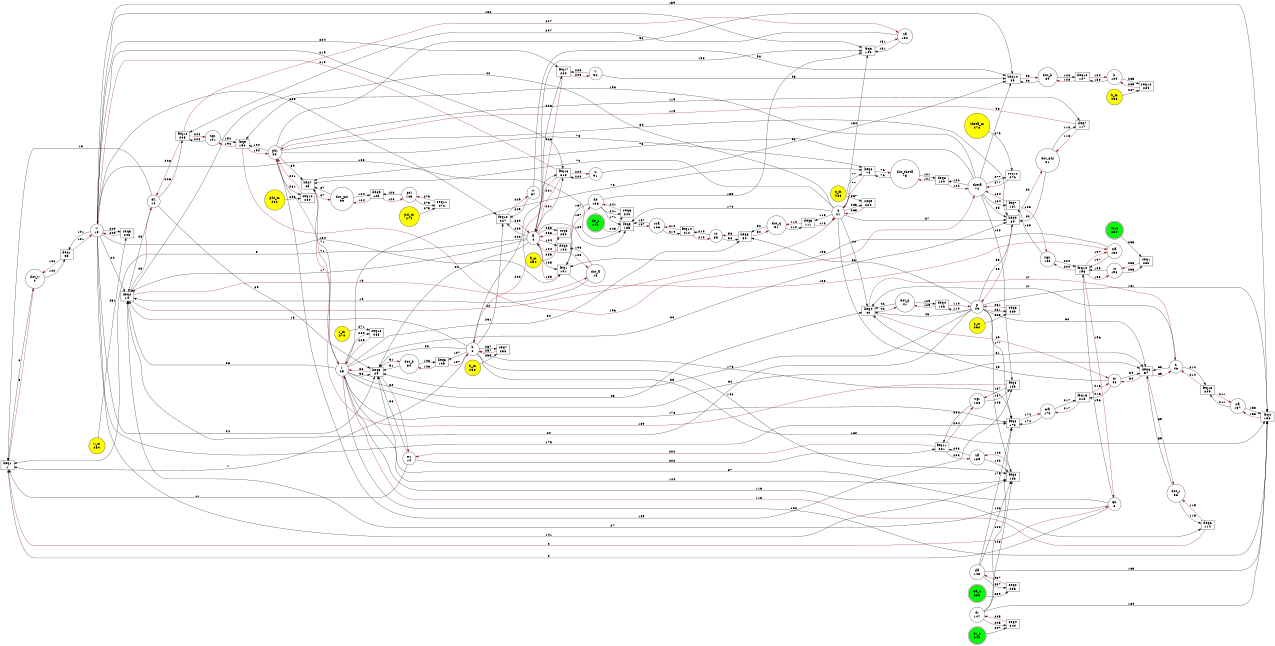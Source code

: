 digraph G {
rankdir = LR;
size ="8.5"
node [shape = box, fillcolor = white, style = filled, label="keq1
1"]; keq1;
node [shape = box, fillcolor = white, style = filled, label="keq2
14"]; keq2;
node [shape = box, fillcolor = white, style = filled, label="keq3
29"]; keq3;
node [shape = box, fillcolor = white, style = filled, label="keq4
40"]; keq4;
node [shape = box, fillcolor = white, style = filled, label="keq5
50"]; keq5;
node [shape = box, fillcolor = white, style = filled, label="keq6
57"]; keq6;
node [shape = box, fillcolor = white, style = filled, label="keq7
65"]; keq7;
node [shape = box, fillcolor = white, style = filled, label="keq8
74"]; keq8;
node [shape = box, fillcolor = white, style = filled, label="keq9
80"]; keq9;
node [shape = box, fillcolor = white, style = filled, label="keq10
88"]; keq10;
node [shape = box, fillcolor = white, style = filled, label="deq1
99"]; deq1;
node [shape = box, fillcolor = white, style = filled, label="deq2
102"]; deq2;
node [shape = box, fillcolor = white, style = filled, label="deq3
105"]; deq3;
node [shape = box, fillcolor = white, style = filled, label="deq4
108"]; deq4;
node [shape = box, fillcolor = white, style = filled, label="deq5
111"]; deq5;
node [shape = box, fillcolor = white, style = filled, label="deq6
114"]; deq6;
node [shape = box, fillcolor = white, style = filled, label="deq7
117"]; deq7;
node [shape = box, fillcolor = white, style = filled, label="deq8
120"]; deq8;
node [shape = box, fillcolor = white, style = filled, label="deq9
123"]; deq9;
node [shape = box, fillcolor = white, style = filled, label="deq10
127"]; deq10;
node [shape = box, fillcolor = white, style = filled, label="feq1
131"]; feq1;
node [shape = box, fillcolor = white, style = filled, label="feq2
138"]; feq2;
node [shape = box, fillcolor = white, style = filled, label="feq3
149"]; feq3;
node [shape = box, fillcolor = white, style = filled, label="feq4
156"]; feq4;
node [shape = box, fillcolor = white, style = filled, label="feq5
165"]; feq5;
node [shape = box, fillcolor = white, style = filled, label="feq6
172"]; feq6;
node [shape = box, fillcolor = white, style = filled, label="feq7
181"]; feq7;
node [shape = box, fillcolor = white, style = filled, label="feq8
185"]; feq8;
node [shape = box, fillcolor = white, style = filled, label="feq9
190"]; feq9;
node [shape = box, fillcolor = white, style = filled, label="feq10
195"]; feq10;
node [shape = box, fillcolor = white, style = filled, label="feq11
201"]; feq11;
node [shape = box, fillcolor = white, style = filled, label="feq12
205"]; feq12;
node [shape = box, fillcolor = white, style = filled, label="feq13
209"]; feq13;
node [shape = box, fillcolor = white, style = filled, label="feq14
212"]; feq14;
node [shape = box, fillcolor = white, style = filled, label="feq15
215"]; feq15;
node [shape = box, fillcolor = white, style = filled, label="feq16
218"]; feq16;
node [shape = box, fillcolor = white, style = filled, label="feq17
223"]; feq17;
node [shape = box, fillcolor = white, style = filled, label="feq18
227"]; feq18;
node [shape = box, fillcolor = white, style = filled, label="seq1
232"]; seq1;
node [shape = box, fillcolor = white, style = filled, label="seq2
236"]; seq2;
node [shape = box, fillcolor = white, style = filled, label="seq3
240"]; seq3;
node [shape = box, fillcolor = white, style = filled, label="seq4
244"]; seq4;
node [shape = box, fillcolor = white, style = filled, label="seq5
248"]; seq5;
node [shape = box, fillcolor = white, style = filled, label="seq6
252"]; seq6;
node [shape = box, fillcolor = white, style = filled, label="seq7
256"]; seq7;
node [shape = box, fillcolor = white, style = filled, label="seq8
260"]; seq8;
node [shape = box, fillcolor = white, style = filled, label="seq9
264"]; seq9;
node [shape = box, fillcolor = white, style = filled, label="seq10
268"]; seq10;
node [shape = box, fillcolor = white, style = filled, label="seq11
272"]; seq11;
node [shape = box, fillcolor = white, style = filled, label="seq12
276"]; seq12;
node [shape = box, fillcolor = white, style = filled, label="seq13
280"]; seq13;
node [shape = box, fillcolor = white, style = filled, label="seq14
284"]; seq14;
node [shape = circle, fillcolor = white, style = filled, label="dot_V
2"]; dot_V;
node [shape = circle, fillcolor = white, style = filled, label="a
4"]; a;
node [shape = circle, fillcolor = white, style = filled, label="b
6"]; b;
node [shape = circle, fillcolor = white, style = filled, label="Fx
8"]; Fx;
node [shape = circle, fillcolor = white, style = filled, label="Fy
10"]; Fy;
node [shape = circle, fillcolor = white, style = filled, label="Fz
12"]; Fz;
node [shape = circle, fillcolor = white, style = filled, label="dot_a
15"]; dot_a;
node [shape = circle, fillcolor = white, style = filled, label="V
19"]; V;
node [shape = circle, fillcolor = white, style = filled, label="q
21"]; q;
node [shape = circle, fillcolor = white, style = filled, label="p
23"]; p;
node [shape = circle, fillcolor = white, style = filled, label="r
25"]; r;
node [shape = circle, fillcolor = white, style = filled, label="dot_b
30"]; dot_b;
node [shape = circle, fillcolor = white, style = filled, label="dot_p
41"]; dot_p;
node [shape = circle, fillcolor = white, style = filled, label="L
46"]; L;
node [shape = circle, fillcolor = white, style = filled, label="N
48"]; N;
node [shape = circle, fillcolor = white, style = filled, label="dot_q
51"]; dot_q;
node [shape = circle, fillcolor = white, style = filled, label="M
55"]; M;
node [shape = circle, fillcolor = white, style = filled, label="dot_r
58"]; dot_r;
node [shape = circle, fillcolor = white, style = filled, label="dot_psi
66"]; dot_psi;
node [shape = circle, fillcolor = white, style = filled, label="phi
68"]; phi;
node [shape = circle, fillcolor = white, style = filled, label="theta
72"]; theta;
node [shape = circle, fillcolor = white, style = filled, label="dot_theta
75"]; dot_theta;
node [shape = circle, fillcolor = white, style = filled, label="dot_phi
81"]; dot_phi;
node [shape = circle, fillcolor = white, style = filled, label="dot_h
89"]; dot_h;
node [shape = circle, fillcolor = white, style = filled, label="u
91"]; u;
node [shape = circle, fillcolor = white, style = filled, label="v
94"]; v;
node [shape = circle, fillcolor = white, style = filled, label="w
97"]; w;
node [shape = circle, fillcolor = white, style = filled, label="psi
125"]; psi;
node [shape = circle, fillcolor = white, style = filled, label="h
129"]; h;
node [shape = circle, fillcolor = white, style = filled, label="Xa
132"]; Xa;
node [shape = circle, fillcolor = white, style = filled, label="de
136"]; de;
node [shape = circle, fillcolor = white, style = filled, label="Ya
139"]; Ya;
node [shape = circle, fillcolor = white, style = filled, label="da
145"]; da;
node [shape = circle, fillcolor = white, style = filled, label="dr
147"]; dr;
node [shape = circle, fillcolor = white, style = filled, label="Za
150"]; Za;
node [shape = circle, fillcolor = white, style = filled, label="La
157"]; La;
node [shape = circle, fillcolor = white, style = filled, label="Ma
166"]; Ma;
node [shape = circle, fillcolor = white, style = filled, label="Na
173"]; Na;
node [shape = circle, fillcolor = white, style = filled, label="Xgr
182"]; Xgr;
node [shape = circle, fillcolor = white, style = filled, label="Ygr
186"]; Ygr;
node [shape = circle, fillcolor = white, style = filled, label="Zgr
191"]; Zgr;
node [shape = circle, fillcolor = white, style = filled, label="Xt
198"]; Xt;
node [shape = doublecircle, fillcolor = green, style = filled, label="Xt_c
234"]; Xt_c;
node [shape = doublecircle, fillcolor = green, style = filled, label="da_c
238"]; da_c;
node [shape = doublecircle, fillcolor = green, style = filled, label="de_c
242"]; de_c;
node [shape = doublecircle, fillcolor = green, style = filled, label="dr_c
246"]; dr_c;
node [shape = circle, fillcolor = yellow, style = filled, label="V_m
250"]; V_m;
node [shape = circle, fillcolor = yellow, style = filled, label="a_m
254"]; a_m;
node [shape = circle, fillcolor = yellow, style = filled, label="b_m
258"]; b_m;
node [shape = circle, fillcolor = yellow, style = filled, label="p_m
262"]; p_m;
node [shape = circle, fillcolor = yellow, style = filled, label="q_m
266"]; q_m;
node [shape = circle, fillcolor = yellow, style = filled, label="r_m
270"]; r_m;
node [shape = circle, fillcolor = yellow, style = filled, label="psi_m
274"]; psi_m;
node [shape = circle, fillcolor = yellow, style = filled, label="theta_m
278"]; theta_m;
node [shape = circle, fillcolor = yellow, style = filled, label="phi_m
282"]; phi_m;
node [shape = circle, fillcolor = yellow, style = filled, label="h_m
286"]; h_m;
keq1 -> dot_V [penwidth = 1, label = "3", color = red4 ];
dot_V -> keq1 [penwidth = 1, label = "3"];
a -> keq1 [penwidth = 1, label = "5"];
b -> keq1 [penwidth = 1, label = "7"];
keq1 -> Fx [penwidth = 1, label = "9", color = red4 ];
Fx -> keq1 [penwidth = 1, label = "9"];
Fy -> keq1 [penwidth = 1, label = "11"];
Fz -> keq1 [penwidth = 1, label = "13"];
keq2 -> dot_a [penwidth = 1, label = "16", color = red4 ];
dot_a -> keq2 [penwidth = 1, label = "16"];
a -> keq2 [penwidth = 1, label = "17"];
b -> keq2 [penwidth = 1, label = "18"];
V -> keq2 [penwidth = 1, label = "20"];
keq2 -> q [penwidth = 1, label = "22", color = red4 ];
q -> keq2 [penwidth = 1, label = "22"];
p -> keq2 [penwidth = 1, label = "24"];
r -> keq2 [penwidth = 1, label = "26"];
Fx -> keq2 [penwidth = 1, label = "27"];
keq2 -> Fz [penwidth = 1, label = "28", color = red4 ];
Fz -> keq2 [penwidth = 1, label = "28"];
keq3 -> dot_b [penwidth = 1, label = "31", color = red4 ];
dot_b -> keq3 [penwidth = 1, label = "31"];
a -> keq3 [penwidth = 1, label = "32"];
b -> keq3 [penwidth = 1, label = "33"];
V -> keq3 [penwidth = 1, label = "34"];
p -> keq3 [penwidth = 1, label = "35"];
keq3 -> r [penwidth = 1, label = "36", color = red4 ];
r -> keq3 [penwidth = 1, label = "36"];
Fx -> keq3 [penwidth = 1, label = "37"];
keq3 -> Fy [penwidth = 1, label = "38", color = red4 ];
Fy -> keq3 [penwidth = 1, label = "38"];
Fz -> keq3 [penwidth = 1, label = "39"];
keq4 -> dot_p [penwidth = 1, label = "42", color = red4 ];
dot_p -> keq4 [penwidth = 1, label = "42"];
p -> keq4 [penwidth = 1, label = "43"];
q -> keq4 [penwidth = 1, label = "44"];
r -> keq4 [penwidth = 1, label = "45"];
keq4 -> L [penwidth = 1, label = "47", color = red4 ];
L -> keq4 [penwidth = 1, label = "47"];
keq4 -> N [penwidth = 1, label = "49", color = red4 ];
N -> keq4 [penwidth = 1, label = "49"];
keq5 -> dot_q [penwidth = 1, label = "52", color = red4 ];
dot_q -> keq5 [penwidth = 1, label = "52"];
p -> keq5 [penwidth = 1, label = "53"];
r -> keq5 [penwidth = 1, label = "54"];
keq5 -> M [penwidth = 1, label = "56", color = red4 ];
M -> keq5 [penwidth = 1, label = "56"];
keq6 -> dot_r [penwidth = 1, label = "59", color = red4 ];
dot_r -> keq6 [penwidth = 1, label = "59"];
p -> keq6 [penwidth = 1, label = "60"];
q -> keq6 [penwidth = 1, label = "61"];
r -> keq6 [penwidth = 1, label = "62"];
keq6 -> L [penwidth = 1, label = "63", color = red4 ];
L -> keq6 [penwidth = 1, label = "63"];
keq6 -> N [penwidth = 1, label = "64", color = red4 ];
N -> keq6 [penwidth = 1, label = "64"];
keq7 -> dot_psi [penwidth = 1, label = "67", color = red4 ];
dot_psi -> keq7 [penwidth = 1, label = "67"];
phi -> keq7 [penwidth = 1, label = "69"];
q -> keq7 [penwidth = 1, label = "70"];
keq7 -> r [penwidth = 1, label = "71", color = red4 ];
r -> keq7 [penwidth = 1, label = "71"];
theta -> keq7 [penwidth = 1, label = "73"];
keq8 -> dot_theta [penwidth = 1, label = "76", color = red4 ];
dot_theta -> keq8 [penwidth = 1, label = "76"];
keq8 -> q [penwidth = 1, label = "77", color = red4 ];
q -> keq8 [penwidth = 1, label = "77"];
phi -> keq8 [penwidth = 1, label = "78"];
r -> keq8 [penwidth = 1, label = "79"];
keq9 -> dot_phi [penwidth = 1, label = "82", color = red4 ];
dot_phi -> keq9 [penwidth = 1, label = "82"];
keq9 -> p [penwidth = 1, label = "83", color = red4 ];
p -> keq9 [penwidth = 1, label = "83"];
phi -> keq9 [penwidth = 1, label = "84"];
theta -> keq9 [penwidth = 1, label = "85"];
r -> keq9 [penwidth = 1, label = "86"];
q -> keq9 [penwidth = 1, label = "87"];
keq10 -> dot_h [penwidth = 1, label = "90", color = red4 ];
dot_h -> keq10 [penwidth = 1, label = "90"];
u -> keq10 [penwidth = 1, label = "92"];
theta -> keq10 [penwidth = 1, label = "93"];
v -> keq10 [penwidth = 1, label = "95"];
phi -> keq10 [penwidth = 1, label = "96"];
w -> keq10 [penwidth = 1, label = "98"];
deq1 -> dot_V [penwidth = 1, label = "100", color = red4 ];
dot_V -> deq1 [penwidth = 1, label = "100"];
deq1 -> V [penwidth = 1, label = "101", color = red4 ];
V -> deq1 [penwidth = 1, label = "101"];
deq2 -> dot_a [penwidth = 1, label = "103", color = red4 ];
dot_a -> deq2 [penwidth = 1, label = "103"];
deq2 -> a [penwidth = 1, label = "104", color = red4 ];
a -> deq2 [penwidth = 1, label = "104"];
deq3 -> dot_b [penwidth = 1, label = "106", color = red4 ];
dot_b -> deq3 [penwidth = 1, label = "106"];
deq3 -> b [penwidth = 1, label = "107", color = red4 ];
b -> deq3 [penwidth = 1, label = "107"];
deq4 -> dot_p [penwidth = 1, label = "109", color = red4 ];
dot_p -> deq4 [penwidth = 1, label = "109"];
deq4 -> p [penwidth = 1, label = "110", color = red4 ];
p -> deq4 [penwidth = 1, label = "110"];
deq5 -> dot_q [penwidth = 1, label = "112", color = red4 ];
dot_q -> deq5 [penwidth = 1, label = "112"];
deq5 -> q [penwidth = 1, label = "113", color = red4 ];
q -> deq5 [penwidth = 1, label = "113"];
deq6 -> dot_r [penwidth = 1, label = "115", color = red4 ];
dot_r -> deq6 [penwidth = 1, label = "115"];
deq6 -> r [penwidth = 1, label = "116", color = red4 ];
r -> deq6 [penwidth = 1, label = "116"];
deq7 -> dot_phi [penwidth = 1, label = "118", color = red4 ];
dot_phi -> deq7 [penwidth = 1, label = "118"];
deq7 -> phi [penwidth = 1, label = "119", color = red4 ];
phi -> deq7 [penwidth = 1, label = "119"];
deq8 -> dot_theta [penwidth = 1, label = "121", color = red4 ];
dot_theta -> deq8 [penwidth = 1, label = "121"];
deq8 -> theta [penwidth = 1, label = "122", color = red4 ];
theta -> deq8 [penwidth = 1, label = "122"];
deq9 -> dot_psi [penwidth = 1, label = "124", color = red4 ];
dot_psi -> deq9 [penwidth = 1, label = "124"];
deq9 -> psi [penwidth = 1, label = "126", color = red4 ];
psi -> deq9 [penwidth = 1, label = "126"];
deq10 -> dot_h [penwidth = 1, label = "128", color = red4 ];
dot_h -> deq10 [penwidth = 1, label = "128"];
deq10 -> h [penwidth = 1, label = "130", color = red4 ];
h -> deq10 [penwidth = 1, label = "130"];
feq1 -> Xa [penwidth = 1, label = "133", color = red4 ];
Xa -> feq1 [penwidth = 1, label = "133"];
V -> feq1 [penwidth = 1, label = "134"];
feq1 -> a [penwidth = 1, label = "135", color = red4 ];
a -> feq1 [penwidth = 1, label = "135"];
feq1 -> de [penwidth = 1, label = "137", color = red4 ];
de -> feq1 [penwidth = 1, label = "137"];
feq2 -> Ya [penwidth = 1, label = "140", color = red4 ];
Ya -> feq2 [penwidth = 1, label = "140"];
V -> feq2 [penwidth = 1, label = "141"];
b -> feq2 [penwidth = 1, label = "142"];
p -> feq2 [penwidth = 1, label = "143"];
r -> feq2 [penwidth = 1, label = "144"];
da -> feq2 [penwidth = 1, label = "146"];
dr -> feq2 [penwidth = 1, label = "148"];
feq3 -> Za [penwidth = 1, label = "151", color = red4 ];
Za -> feq3 [penwidth = 1, label = "151"];
V -> feq3 [penwidth = 1, label = "152"];
a -> feq3 [penwidth = 1, label = "153"];
q -> feq3 [penwidth = 1, label = "154"];
de -> feq3 [penwidth = 1, label = "155"];
feq4 -> La [penwidth = 1, label = "158", color = red4 ];
La -> feq4 [penwidth = 1, label = "158"];
V -> feq4 [penwidth = 1, label = "159"];
b -> feq4 [penwidth = 1, label = "160"];
p -> feq4 [penwidth = 1, label = "161"];
r -> feq4 [penwidth = 1, label = "162"];
da -> feq4 [penwidth = 1, label = "163"];
dr -> feq4 [penwidth = 1, label = "164"];
feq5 -> Ma [penwidth = 1, label = "167", color = red4 ];
Ma -> feq5 [penwidth = 1, label = "167"];
V -> feq5 [penwidth = 1, label = "168"];
a -> feq5 [penwidth = 1, label = "169"];
q -> feq5 [penwidth = 1, label = "170"];
de -> feq5 [penwidth = 1, label = "171"];
feq6 -> Na [penwidth = 1, label = "174", color = red4 ];
Na -> feq6 [penwidth = 1, label = "174"];
V -> feq6 [penwidth = 1, label = "175"];
b -> feq6 [penwidth = 1, label = "176"];
p -> feq6 [penwidth = 1, label = "177"];
r -> feq6 [penwidth = 1, label = "178"];
da -> feq6 [penwidth = 1, label = "179"];
dr -> feq6 [penwidth = 1, label = "180"];
feq7 -> Xgr [penwidth = 1, label = "183", color = red4 ];
Xgr -> feq7 [penwidth = 1, label = "183"];
feq7 -> theta [penwidth = 1, label = "184", color = red4 ];
theta -> feq7 [penwidth = 1, label = "184"];
feq8 -> Ygr [penwidth = 1, label = "187", color = red4 ];
Ygr -> feq8 [penwidth = 1, label = "187"];
theta -> feq8 [penwidth = 1, label = "188"];
feq8 -> phi [penwidth = 1, label = "189", color = red4 ];
phi -> feq8 [penwidth = 1, label = "189"];
feq9 -> Zgr [penwidth = 1, label = "192", color = red4 ];
Zgr -> feq9 [penwidth = 1, label = "192"];
feq9 -> theta [penwidth = 1, label = "193", color = red4 ];
theta -> feq9 [penwidth = 1, label = "193"];
feq9 -> phi [penwidth = 1, label = "194", color = red4 ];
phi -> feq9 [penwidth = 1, label = "194"];
feq10 -> Fx [penwidth = 1, label = "196", color = red4 ];
Fx -> feq10 [penwidth = 1, label = "196"];
feq10 -> Xa [penwidth = 1, label = "197", color = red4 ];
Xa -> feq10 [penwidth = 1, label = "197"];
feq10 -> Xt [penwidth = 1, label = "199", color = red4 ];
Xt -> feq10 [penwidth = 1, label = "199"];
feq10 -> Xgr [penwidth = 1, label = "200", color = red4 ];
Xgr -> feq10 [penwidth = 1, label = "200"];
feq11 -> Fy [penwidth = 1, label = "202", color = red4 ];
Fy -> feq11 [penwidth = 1, label = "202"];
feq11 -> Ya [penwidth = 1, label = "203", color = red4 ];
Ya -> feq11 [penwidth = 1, label = "203"];
feq11 -> Ygr [penwidth = 1, label = "204", color = red4 ];
Ygr -> feq11 [penwidth = 1, label = "204"];
feq12 -> Fz [penwidth = 1, label = "206", color = red4 ];
Fz -> feq12 [penwidth = 1, label = "206"];
feq12 -> Za [penwidth = 1, label = "207", color = red4 ];
Za -> feq12 [penwidth = 1, label = "207"];
feq12 -> Zgr [penwidth = 1, label = "208", color = red4 ];
Zgr -> feq12 [penwidth = 1, label = "208"];
feq13 -> L [penwidth = 1, label = "210", color = red4 ];
L -> feq13 [penwidth = 1, label = "210"];
feq13 -> La [penwidth = 1, label = "211", color = red4 ];
La -> feq13 [penwidth = 1, label = "211"];
feq14 -> M [penwidth = 1, label = "213", color = red4 ];
M -> feq14 [penwidth = 1, label = "213"];
feq14 -> Ma [penwidth = 1, label = "214", color = red4 ];
Ma -> feq14 [penwidth = 1, label = "214"];
feq15 -> N [penwidth = 1, label = "216", color = red4 ];
N -> feq15 [penwidth = 1, label = "216"];
feq15 -> Na [penwidth = 1, label = "217", color = red4 ];
Na -> feq15 [penwidth = 1, label = "217"];
feq16 -> V [penwidth = 1, label = "219", color = red4 ];
V -> feq16 [penwidth = 1, label = "219"];
feq16 -> u [penwidth = 1, label = "220", color = red4 ];
u -> feq16 [penwidth = 1, label = "220"];
feq16 -> a [penwidth = 1, label = "221", color = red4 ];
a -> feq16 [penwidth = 1, label = "221"];
feq16 -> b [penwidth = 1, label = "222", color = red4 ];
b -> feq16 [penwidth = 1, label = "222"];
V -> feq17 [penwidth = 1, label = "224"];
feq17 -> v [penwidth = 1, label = "225", color = red4 ];
v -> feq17 [penwidth = 1, label = "225"];
feq17 -> a [penwidth = 1, label = "226", color = red4 ];
a -> feq17 [penwidth = 1, label = "226"];
V -> feq18 [penwidth = 1, label = "228"];
feq18 -> w [penwidth = 1, label = "229", color = red4 ];
w -> feq18 [penwidth = 1, label = "229"];
feq18 -> a [penwidth = 1, label = "230", color = red4 ];
a -> feq18 [penwidth = 1, label = "230"];
b -> feq18 [penwidth = 1, label = "231"];
seq1 -> Xt [penwidth = 1, label = "233", color = red4 ];
Xt -> seq1 [penwidth = 1, label = "233"];
Xt_c -> seq1 [penwidth = 1, label = "235"];
seq2 -> da [penwidth = 1, label = "237", color = red4 ];
da -> seq2 [penwidth = 1, label = "237"];
da_c -> seq2 [penwidth = 1, label = "239"];
seq3 -> de [penwidth = 1, label = "241", color = red4 ];
de -> seq3 [penwidth = 1, label = "241"];
de_c -> seq3 [penwidth = 1, label = "243"];
seq4 -> dr [penwidth = 1, label = "245", color = red4 ];
dr -> seq4 [penwidth = 1, label = "245"];
dr_c -> seq4 [penwidth = 1, label = "247"];
seq5 -> V [penwidth = 1, label = "249", color = red4 ];
V -> seq5 [penwidth = 1, label = "249"];
V_m -> seq5 [penwidth = 1, label = "251"];
seq6 -> a [penwidth = 1, label = "253", color = red4 ];
a -> seq6 [penwidth = 1, label = "253"];
a_m -> seq6 [penwidth = 1, label = "255"];
seq7 -> b [penwidth = 1, label = "257", color = red4 ];
b -> seq7 [penwidth = 1, label = "257"];
b_m -> seq7 [penwidth = 1, label = "259"];
seq8 -> p [penwidth = 1, label = "261", color = red4 ];
p -> seq8 [penwidth = 1, label = "261"];
p_m -> seq8 [penwidth = 1, label = "263"];
seq9 -> q [penwidth = 1, label = "265", color = red4 ];
q -> seq9 [penwidth = 1, label = "265"];
q_m -> seq9 [penwidth = 1, label = "267"];
seq10 -> r [penwidth = 1, label = "269", color = red4 ];
r -> seq10 [penwidth = 1, label = "269"];
r_m -> seq10 [penwidth = 1, label = "271"];
seq11 -> psi [penwidth = 1, label = "273", color = red4 ];
psi -> seq11 [penwidth = 1, label = "273"];
psi_m -> seq11 [penwidth = 1, label = "275"];
seq12 -> theta [penwidth = 1, label = "277", color = red4 ];
theta -> seq12 [penwidth = 1, label = "277"];
theta_m -> seq12 [penwidth = 1, label = "279"];
seq13 -> phi [penwidth = 1, label = "281", color = red4 ];
phi -> seq13 [penwidth = 1, label = "281"];
phi_m -> seq13 [penwidth = 1, label = "283"];
seq14 -> h [penwidth = 1, label = "285", color = red4 ];
h -> seq14 [penwidth = 1, label = "285"];
h_m -> seq14 [penwidth = 1, label = "287"];
}
